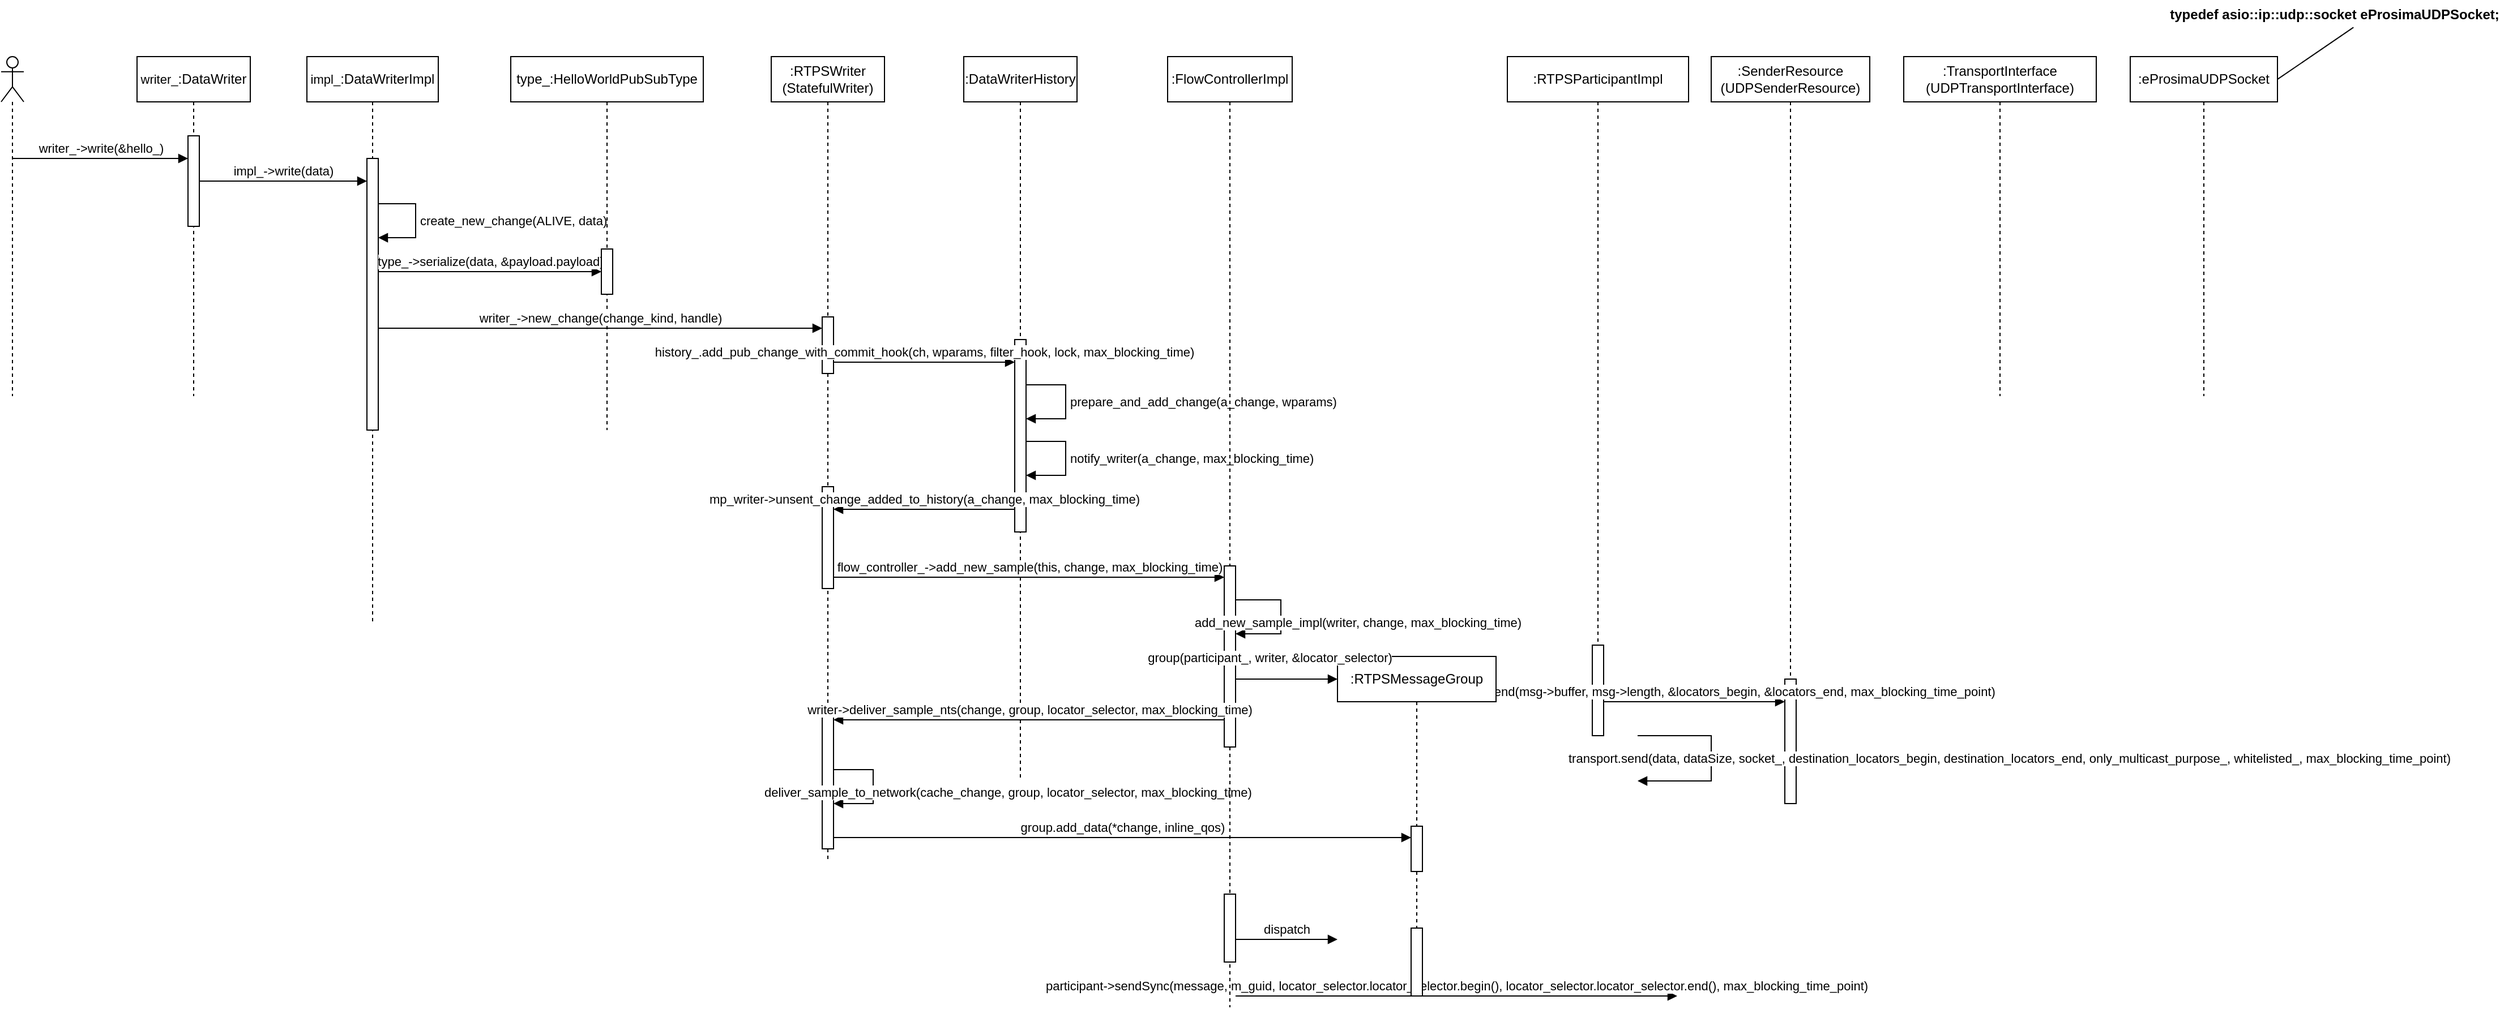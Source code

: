 <mxfile version="26.1.1">
  <diagram name="第 1 页" id="Tpjfd2NYLwCAwLF0lQr-">
    <mxGraphModel dx="1106" dy="581" grid="1" gridSize="10" guides="1" tooltips="1" connect="1" arrows="1" fold="1" page="1" pageScale="1" pageWidth="827" pageHeight="1169" math="0" shadow="0">
      <root>
        <mxCell id="0" />
        <mxCell id="1" parent="0" />
        <mxCell id="QcjXzTzvLksY9jFo9eeE-1" value="" style="shape=umlLifeline;perimeter=lifelinePerimeter;whiteSpace=wrap;html=1;container=1;dropTarget=0;collapsible=0;recursiveResize=0;outlineConnect=0;portConstraint=eastwest;newEdgeStyle={&quot;curved&quot;:0,&quot;rounded&quot;:0};participant=umlActor;" vertex="1" parent="1">
          <mxGeometry x="70" y="200" width="20" height="300" as="geometry" />
        </mxCell>
        <mxCell id="QcjXzTzvLksY9jFo9eeE-5" value="&lt;span style=&quot;font-size: 11px; text-wrap-mode: nowrap; background-color: rgb(255, 255, 255);&quot;&gt;writer_&lt;/span&gt;:DataWriter" style="shape=umlLifeline;perimeter=lifelinePerimeter;whiteSpace=wrap;html=1;container=1;dropTarget=0;collapsible=0;recursiveResize=0;outlineConnect=0;portConstraint=eastwest;newEdgeStyle={&quot;curved&quot;:0,&quot;rounded&quot;:0};" vertex="1" parent="1">
          <mxGeometry x="190" y="200" width="100" height="300" as="geometry" />
        </mxCell>
        <mxCell id="QcjXzTzvLksY9jFo9eeE-7" value="" style="html=1;points=[[0,0,0,0,5],[0,1,0,0,-5],[1,0,0,0,5],[1,1,0,0,-5]];perimeter=orthogonalPerimeter;outlineConnect=0;targetShapes=umlLifeline;portConstraint=eastwest;newEdgeStyle={&quot;curved&quot;:0,&quot;rounded&quot;:0};" vertex="1" parent="QcjXzTzvLksY9jFo9eeE-5">
          <mxGeometry x="45" y="70.0" width="10" height="80" as="geometry" />
        </mxCell>
        <mxCell id="QcjXzTzvLksY9jFo9eeE-6" value="writer_-&amp;gt;write(&amp;amp;hello_)" style="html=1;verticalAlign=bottom;endArrow=block;curved=0;rounded=0;" edge="1" parent="1" source="QcjXzTzvLksY9jFo9eeE-1" target="QcjXzTzvLksY9jFo9eeE-7">
          <mxGeometry width="80" relative="1" as="geometry">
            <mxPoint x="100" y="310" as="sourcePoint" />
            <mxPoint x="180" y="310" as="targetPoint" />
            <Array as="points">
              <mxPoint x="160" y="290" />
            </Array>
          </mxGeometry>
        </mxCell>
        <mxCell id="QcjXzTzvLksY9jFo9eeE-8" value="&lt;span style=&quot;font-size: 11px; text-wrap-mode: nowrap; background-color: rgb(255, 255, 255);&quot;&gt;impl_&lt;/span&gt;:DataWriterImpl" style="shape=umlLifeline;perimeter=lifelinePerimeter;whiteSpace=wrap;html=1;container=1;dropTarget=0;collapsible=0;recursiveResize=0;outlineConnect=0;portConstraint=eastwest;newEdgeStyle={&quot;curved&quot;:0,&quot;rounded&quot;:0};" vertex="1" parent="1">
          <mxGeometry x="340" y="200" width="116" height="500" as="geometry" />
        </mxCell>
        <mxCell id="QcjXzTzvLksY9jFo9eeE-9" value="" style="html=1;points=[[0,0,0,0,5],[0,1,0,0,-5],[1,0,0,0,5],[1,1,0,0,-5]];perimeter=orthogonalPerimeter;outlineConnect=0;targetShapes=umlLifeline;portConstraint=eastwest;newEdgeStyle={&quot;curved&quot;:0,&quot;rounded&quot;:0};" vertex="1" parent="QcjXzTzvLksY9jFo9eeE-8">
          <mxGeometry x="53" y="90" width="10" height="240" as="geometry" />
        </mxCell>
        <mxCell id="QcjXzTzvLksY9jFo9eeE-13" value="create_new_change(ALIVE, data)" style="html=1;align=left;spacingLeft=2;endArrow=block;rounded=0;edgeStyle=orthogonalEdgeStyle;curved=0;rounded=0;" edge="1" parent="QcjXzTzvLksY9jFo9eeE-8">
          <mxGeometry relative="1" as="geometry">
            <mxPoint x="63" y="130.004" as="sourcePoint" />
            <Array as="points">
              <mxPoint x="96" y="129.97" />
              <mxPoint x="96" y="159.97" />
            </Array>
            <mxPoint x="63" y="160.004" as="targetPoint" />
          </mxGeometry>
        </mxCell>
        <mxCell id="QcjXzTzvLksY9jFo9eeE-10" value="impl_-&amp;gt;write(data)" style="html=1;verticalAlign=bottom;endArrow=block;curved=0;rounded=0;" edge="1" parent="1" source="QcjXzTzvLksY9jFo9eeE-7" target="QcjXzTzvLksY9jFo9eeE-9">
          <mxGeometry width="80" relative="1" as="geometry">
            <mxPoint x="280" y="370" as="sourcePoint" />
            <mxPoint x="410" y="370.0" as="targetPoint" />
          </mxGeometry>
        </mxCell>
        <mxCell id="QcjXzTzvLksY9jFo9eeE-14" value=":TransportInterface&lt;div&gt;(UDPTransportInterface)&lt;/div&gt;" style="shape=umlLifeline;perimeter=lifelinePerimeter;whiteSpace=wrap;html=1;container=1;dropTarget=0;collapsible=0;recursiveResize=0;outlineConnect=0;portConstraint=eastwest;newEdgeStyle={&quot;curved&quot;:0,&quot;rounded&quot;:0};" vertex="1" parent="1">
          <mxGeometry x="1750" y="200" width="170" height="300" as="geometry" />
        </mxCell>
        <mxCell id="QcjXzTzvLksY9jFo9eeE-15" value=":SenderResource&lt;div&gt;(UDPSenderResource)&lt;/div&gt;" style="shape=umlLifeline;perimeter=lifelinePerimeter;whiteSpace=wrap;html=1;container=1;dropTarget=0;collapsible=0;recursiveResize=0;outlineConnect=0;portConstraint=eastwest;newEdgeStyle={&quot;curved&quot;:0,&quot;rounded&quot;:0};" vertex="1" parent="1">
          <mxGeometry x="1580" y="200" width="140" height="600" as="geometry" />
        </mxCell>
        <mxCell id="QcjXzTzvLksY9jFo9eeE-18" value="" style="html=1;points=[[0,0,0,0,5],[0,1,0,0,-5],[1,0,0,0,5],[1,1,0,0,-5]];perimeter=orthogonalPerimeter;outlineConnect=0;targetShapes=umlLifeline;portConstraint=eastwest;newEdgeStyle={&quot;curved&quot;:0,&quot;rounded&quot;:0};" vertex="1" parent="QcjXzTzvLksY9jFo9eeE-15">
          <mxGeometry x="65" y="550" width="10" height="110" as="geometry" />
        </mxCell>
        <mxCell id="QcjXzTzvLksY9jFo9eeE-16" value=":RTPSParticipantImpl" style="shape=umlLifeline;perimeter=lifelinePerimeter;whiteSpace=wrap;html=1;container=1;dropTarget=0;collapsible=0;recursiveResize=0;outlineConnect=0;portConstraint=eastwest;newEdgeStyle={&quot;curved&quot;:0,&quot;rounded&quot;:0};" vertex="1" parent="1">
          <mxGeometry x="1400" y="200" width="160" height="586" as="geometry" />
        </mxCell>
        <mxCell id="QcjXzTzvLksY9jFo9eeE-17" value="" style="html=1;points=[[0,0,0,0,5],[0,1,0,0,-5],[1,0,0,0,5],[1,1,0,0,-5]];perimeter=orthogonalPerimeter;outlineConnect=0;targetShapes=umlLifeline;portConstraint=eastwest;newEdgeStyle={&quot;curved&quot;:0,&quot;rounded&quot;:0};" vertex="1" parent="QcjXzTzvLksY9jFo9eeE-16">
          <mxGeometry x="75" y="520" width="10" height="80" as="geometry" />
        </mxCell>
        <mxCell id="QcjXzTzvLksY9jFo9eeE-24" value=":eProsimaUDPSocket" style="shape=umlLifeline;perimeter=lifelinePerimeter;whiteSpace=wrap;html=1;container=1;dropTarget=0;collapsible=0;recursiveResize=0;outlineConnect=0;portConstraint=eastwest;newEdgeStyle={&quot;curved&quot;:0,&quot;rounded&quot;:0};" vertex="1" parent="1">
          <mxGeometry x="1950" y="200" width="130" height="300" as="geometry" />
        </mxCell>
        <mxCell id="QcjXzTzvLksY9jFo9eeE-26" value="typedef asio::ip::udp::socket eProsimaUDPSocket;" style="text;align=center;fontStyle=1;verticalAlign=middle;spacingLeft=3;spacingRight=3;strokeColor=none;rotatable=0;points=[[0,0.5],[1,0.5]];portConstraint=eastwest;html=1;" vertex="1" parent="1">
          <mxGeometry x="2090" y="150" width="80" height="26" as="geometry" />
        </mxCell>
        <mxCell id="QcjXzTzvLksY9jFo9eeE-28" value="" style="endArrow=none;html=1;rounded=0;entryX=0.714;entryY=0.93;entryDx=0;entryDy=0;entryPerimeter=0;exitX=1;exitY=0.067;exitDx=0;exitDy=0;exitPerimeter=0;" edge="1" parent="1" source="QcjXzTzvLksY9jFo9eeE-24" target="QcjXzTzvLksY9jFo9eeE-26">
          <mxGeometry width="50" height="50" relative="1" as="geometry">
            <mxPoint x="1960" y="210" as="sourcePoint" />
            <mxPoint x="1960" y="220" as="targetPoint" />
          </mxGeometry>
        </mxCell>
        <mxCell id="QcjXzTzvLksY9jFo9eeE-29" value=":RTPSWriter&lt;div&gt;(StatefulWriter)&lt;/div&gt;" style="shape=umlLifeline;perimeter=lifelinePerimeter;whiteSpace=wrap;html=1;container=1;dropTarget=0;collapsible=0;recursiveResize=0;outlineConnect=0;portConstraint=eastwest;newEdgeStyle={&quot;curved&quot;:0,&quot;rounded&quot;:0};" vertex="1" parent="1">
          <mxGeometry x="750" y="200" width="100" height="710" as="geometry" />
        </mxCell>
        <mxCell id="QcjXzTzvLksY9jFo9eeE-32" value="" style="html=1;points=[[0,0,0,0,5],[0,1,0,0,-5],[1,0,0,0,5],[1,1,0,0,-5]];perimeter=orthogonalPerimeter;outlineConnect=0;targetShapes=umlLifeline;portConstraint=eastwest;newEdgeStyle={&quot;curved&quot;:0,&quot;rounded&quot;:0};" vertex="1" parent="QcjXzTzvLksY9jFo9eeE-29">
          <mxGeometry x="45" y="230" width="10" height="50" as="geometry" />
        </mxCell>
        <mxCell id="QcjXzTzvLksY9jFo9eeE-30" value="" style="html=1;points=[[0,0,0,0,5],[0,1,0,0,-5],[1,0,0,0,5],[1,1,0,0,-5]];perimeter=orthogonalPerimeter;outlineConnect=0;targetShapes=umlLifeline;portConstraint=eastwest;newEdgeStyle={&quot;curved&quot;:0,&quot;rounded&quot;:0};" vertex="1" parent="QcjXzTzvLksY9jFo9eeE-29">
          <mxGeometry x="45" y="380" width="10" height="90" as="geometry" />
        </mxCell>
        <mxCell id="QcjXzTzvLksY9jFo9eeE-57" value="" style="html=1;points=[[0,0,0,0,5],[0,1,0,0,-5],[1,0,0,0,5],[1,1,0,0,-5]];perimeter=orthogonalPerimeter;outlineConnect=0;targetShapes=umlLifeline;portConstraint=eastwest;newEdgeStyle={&quot;curved&quot;:0,&quot;rounded&quot;:0};" vertex="1" parent="QcjXzTzvLksY9jFo9eeE-29">
          <mxGeometry x="45" y="580" width="10" height="120" as="geometry" />
        </mxCell>
        <mxCell id="QcjXzTzvLksY9jFo9eeE-61" value="deliver_sample_to_network(cache_change, group, locator_selector, max_blocking_time)" style="html=1;align=left;spacingLeft=2;endArrow=block;rounded=0;edgeStyle=orthogonalEdgeStyle;curved=0;rounded=0;" edge="1" target="QcjXzTzvLksY9jFo9eeE-57" parent="QcjXzTzvLksY9jFo9eeE-29" source="QcjXzTzvLksY9jFo9eeE-57">
          <mxGeometry x="1" y="-66" relative="1" as="geometry">
            <mxPoint x="70" y="630" as="sourcePoint" />
            <Array as="points">
              <mxPoint x="90" y="630" />
              <mxPoint x="90" y="660" />
            </Array>
            <mxPoint x="75" y="660.034" as="targetPoint" />
            <mxPoint x="-65" y="56" as="offset" />
          </mxGeometry>
        </mxCell>
        <mxCell id="QcjXzTzvLksY9jFo9eeE-33" value="type_-&amp;gt;serialize(data, &amp;amp;payload.payload)" style="html=1;verticalAlign=bottom;endArrow=block;curved=0;rounded=0;" edge="1" parent="1" source="QcjXzTzvLksY9jFo9eeE-9" target="QcjXzTzvLksY9jFo9eeE-35">
          <mxGeometry width="80" relative="1" as="geometry">
            <mxPoint x="427" y="470" as="sourcePoint" />
            <mxPoint x="520" y="470" as="targetPoint" />
            <Array as="points">
              <mxPoint x="580" y="390" />
            </Array>
          </mxGeometry>
        </mxCell>
        <mxCell id="QcjXzTzvLksY9jFo9eeE-34" value="type_:HelloWorldPubSubType" style="shape=umlLifeline;perimeter=lifelinePerimeter;whiteSpace=wrap;html=1;container=1;dropTarget=0;collapsible=0;recursiveResize=0;outlineConnect=0;portConstraint=eastwest;newEdgeStyle={&quot;curved&quot;:0,&quot;rounded&quot;:0};" vertex="1" parent="1">
          <mxGeometry x="520" y="200" width="170" height="330" as="geometry" />
        </mxCell>
        <mxCell id="QcjXzTzvLksY9jFo9eeE-35" value="" style="html=1;points=[[0,0,0,0,5],[0,1,0,0,-5],[1,0,0,0,5],[1,1,0,0,-5]];perimeter=orthogonalPerimeter;outlineConnect=0;targetShapes=umlLifeline;portConstraint=eastwest;newEdgeStyle={&quot;curved&quot;:0,&quot;rounded&quot;:0};" vertex="1" parent="QcjXzTzvLksY9jFo9eeE-34">
          <mxGeometry x="80" y="170" width="10" height="40" as="geometry" />
        </mxCell>
        <mxCell id="QcjXzTzvLksY9jFo9eeE-36" value="writer_-&amp;gt;new_change(change_kind, handle)" style="html=1;verticalAlign=bottom;endArrow=block;curved=0;rounded=0;" edge="1" parent="1">
          <mxGeometry width="80" relative="1" as="geometry">
            <mxPoint x="403.0" y="440.0" as="sourcePoint" />
            <mxPoint x="795" y="440.0" as="targetPoint" />
          </mxGeometry>
        </mxCell>
        <mxCell id="QcjXzTzvLksY9jFo9eeE-31" value="participant-&amp;gt;sendSync(message, m_guid, locator_selector.locator_selector.begin(), locator_selector.locator_selector.end(), max_blocking_time_point)" style="html=1;verticalAlign=bottom;endArrow=block;curved=0;rounded=0;" edge="1" parent="1">
          <mxGeometry width="80" relative="1" as="geometry">
            <mxPoint x="1160" y="1030" as="sourcePoint" />
            <mxPoint x="1550" y="1030" as="targetPoint" />
            <Array as="points">
              <mxPoint x="1345" y="1030" />
            </Array>
          </mxGeometry>
        </mxCell>
        <mxCell id="QcjXzTzvLksY9jFo9eeE-37" value=":DataWriterHistory" style="shape=umlLifeline;perimeter=lifelinePerimeter;whiteSpace=wrap;html=1;container=1;dropTarget=0;collapsible=0;recursiveResize=0;outlineConnect=0;portConstraint=eastwest;newEdgeStyle={&quot;curved&quot;:0,&quot;rounded&quot;:0};" vertex="1" parent="1">
          <mxGeometry x="920" y="200" width="100" height="640" as="geometry" />
        </mxCell>
        <mxCell id="QcjXzTzvLksY9jFo9eeE-38" value="" style="html=1;points=[[0,0,0,0,5],[0,1,0,0,-5],[1,0,0,0,5],[1,1,0,0,-5]];perimeter=orthogonalPerimeter;outlineConnect=0;targetShapes=umlLifeline;portConstraint=eastwest;newEdgeStyle={&quot;curved&quot;:0,&quot;rounded&quot;:0};" vertex="1" parent="QcjXzTzvLksY9jFo9eeE-37">
          <mxGeometry x="45" y="250" width="10" height="170" as="geometry" />
        </mxCell>
        <mxCell id="QcjXzTzvLksY9jFo9eeE-43" value="prepare_and_add_change(a_change, wparams)" style="html=1;align=left;spacingLeft=2;endArrow=block;rounded=0;edgeStyle=orthogonalEdgeStyle;curved=0;rounded=0;" edge="1" parent="QcjXzTzvLksY9jFo9eeE-37">
          <mxGeometry relative="1" as="geometry">
            <mxPoint x="55" y="290" as="sourcePoint" />
            <Array as="points">
              <mxPoint x="90" y="290" />
              <mxPoint x="90" y="320" />
            </Array>
            <mxPoint x="55" y="320" as="targetPoint" />
          </mxGeometry>
        </mxCell>
        <mxCell id="QcjXzTzvLksY9jFo9eeE-48" value="notify_writer(a_change, max_blocking_time)" style="html=1;align=left;spacingLeft=2;endArrow=block;rounded=0;edgeStyle=orthogonalEdgeStyle;curved=0;rounded=0;" edge="1" target="QcjXzTzvLksY9jFo9eeE-38" parent="QcjXzTzvLksY9jFo9eeE-37" source="QcjXzTzvLksY9jFo9eeE-38">
          <mxGeometry relative="1" as="geometry">
            <mxPoint x="60" y="340" as="sourcePoint" />
            <Array as="points">
              <mxPoint x="90" y="340" />
              <mxPoint x="90" y="370" />
            </Array>
            <mxPoint x="65" y="370.034" as="targetPoint" />
          </mxGeometry>
        </mxCell>
        <mxCell id="QcjXzTzvLksY9jFo9eeE-39" value="history_.add_pub_change_with_commit_hook(ch, wparams, filter_hook, lock, max_blocking_time)" style="html=1;verticalAlign=bottom;endArrow=block;curved=0;rounded=0;" edge="1" parent="1">
          <mxGeometry width="80" relative="1" as="geometry">
            <mxPoint x="805" y="470" as="sourcePoint" />
            <mxPoint x="965" y="470" as="targetPoint" />
          </mxGeometry>
        </mxCell>
        <mxCell id="QcjXzTzvLksY9jFo9eeE-19" value="send_resource-&amp;gt;send(msg-&amp;gt;buffer, msg-&amp;gt;length, &amp;amp;locators_begin, &amp;amp;locators_end, max_blocking_time_point)" style="html=1;verticalAlign=bottom;endArrow=block;curved=0;rounded=0;" edge="1" parent="1">
          <mxGeometry width="80" relative="1" as="geometry">
            <mxPoint x="1485" y="770" as="sourcePoint" />
            <mxPoint x="1645" y="770" as="targetPoint" />
          </mxGeometry>
        </mxCell>
        <mxCell id="QcjXzTzvLksY9jFo9eeE-23" value="transport.send(data, dataSize, socket_, destination_locators_begin, destination_locators_end, only_multicast_purpose_, whitelisted_, max_blocking_time_point)" style="html=1;align=left;spacingLeft=2;endArrow=block;rounded=0;edgeStyle=orthogonalEdgeStyle;curved=0;rounded=0;" edge="1" parent="1">
          <mxGeometry x="-1" y="-68" relative="1" as="geometry">
            <mxPoint x="1515" y="800.004" as="sourcePoint" />
            <Array as="points">
              <mxPoint x="1579.98" y="799.97" />
              <mxPoint x="1579.98" y="839.97" />
            </Array>
            <mxPoint x="1515" y="840.004" as="targetPoint" />
            <mxPoint x="-65" y="-48" as="offset" />
          </mxGeometry>
        </mxCell>
        <mxCell id="QcjXzTzvLksY9jFo9eeE-46" value="mp_writer-&amp;gt;unsent_change_added_to_history(a_change, max_blocking_time)" style="html=1;verticalAlign=bottom;endArrow=block;curved=0;rounded=0;" edge="1" parent="1">
          <mxGeometry width="80" relative="1" as="geometry">
            <mxPoint x="965" y="600" as="sourcePoint" />
            <mxPoint x="805" y="600" as="targetPoint" />
          </mxGeometry>
        </mxCell>
        <mxCell id="QcjXzTzvLksY9jFo9eeE-49" value=":FlowControllerImpl" style="shape=umlLifeline;perimeter=lifelinePerimeter;whiteSpace=wrap;html=1;container=1;dropTarget=0;collapsible=0;recursiveResize=0;outlineConnect=0;portConstraint=eastwest;newEdgeStyle={&quot;curved&quot;:0,&quot;rounded&quot;:0};" vertex="1" parent="1">
          <mxGeometry x="1100" y="200" width="110" height="840" as="geometry" />
        </mxCell>
        <mxCell id="QcjXzTzvLksY9jFo9eeE-63" value="" style="html=1;points=[[0,0,0,0,5],[0,1,0,0,-5],[1,0,0,0,5],[1,1,0,0,-5]];perimeter=orthogonalPerimeter;outlineConnect=0;targetShapes=umlLifeline;portConstraint=eastwest;newEdgeStyle={&quot;curved&quot;:0,&quot;rounded&quot;:0};" vertex="1" parent="QcjXzTzvLksY9jFo9eeE-49">
          <mxGeometry x="50" y="740" width="10" height="60" as="geometry" />
        </mxCell>
        <mxCell id="QcjXzTzvLksY9jFo9eeE-50" value="" style="html=1;points=[[0,0,0,0,5],[0,1,0,0,-5],[1,0,0,0,5],[1,1,0,0,-5]];perimeter=orthogonalPerimeter;outlineConnect=0;targetShapes=umlLifeline;portConstraint=eastwest;newEdgeStyle={&quot;curved&quot;:0,&quot;rounded&quot;:0};" vertex="1" parent="1">
          <mxGeometry x="1150" y="650" width="10" height="160" as="geometry" />
        </mxCell>
        <mxCell id="QcjXzTzvLksY9jFo9eeE-51" value="flow_controller_-&amp;gt;add_new_sample(this, change, max_blocking_time)" style="html=1;verticalAlign=bottom;endArrow=block;curved=0;rounded=0;" edge="1" parent="1">
          <mxGeometry width="80" relative="1" as="geometry">
            <mxPoint x="805" y="660" as="sourcePoint" />
            <mxPoint x="1150" y="660" as="targetPoint" />
          </mxGeometry>
        </mxCell>
        <mxCell id="QcjXzTzvLksY9jFo9eeE-53" value="add_new_sample_impl(writer, change, max_blocking_time)" style="html=1;align=left;spacingLeft=2;endArrow=block;rounded=0;edgeStyle=orthogonalEdgeStyle;curved=0;rounded=0;" edge="1" target="QcjXzTzvLksY9jFo9eeE-50" parent="1" source="QcjXzTzvLksY9jFo9eeE-50">
          <mxGeometry x="1" y="-41" relative="1" as="geometry">
            <mxPoint x="1170" y="680" as="sourcePoint" />
            <Array as="points">
              <mxPoint x="1200" y="680" />
              <mxPoint x="1200" y="710" />
            </Array>
            <mxPoint x="1175" y="710.034" as="targetPoint" />
            <mxPoint x="-40" y="31" as="offset" />
          </mxGeometry>
        </mxCell>
        <mxCell id="QcjXzTzvLksY9jFo9eeE-54" value=":RTPSMessageGroup" style="shape=umlLifeline;perimeter=lifelinePerimeter;whiteSpace=wrap;html=1;container=1;dropTarget=0;collapsible=0;recursiveResize=0;outlineConnect=0;portConstraint=eastwest;newEdgeStyle={&quot;curved&quot;:0,&quot;rounded&quot;:0};" vertex="1" parent="1">
          <mxGeometry x="1250" y="730" width="140" height="300" as="geometry" />
        </mxCell>
        <mxCell id="QcjXzTzvLksY9jFo9eeE-60" value="" style="html=1;points=[[0,0,0,0,5],[0,1,0,0,-5],[1,0,0,0,5],[1,1,0,0,-5]];perimeter=orthogonalPerimeter;outlineConnect=0;targetShapes=umlLifeline;portConstraint=eastwest;newEdgeStyle={&quot;curved&quot;:0,&quot;rounded&quot;:0};" vertex="1" parent="QcjXzTzvLksY9jFo9eeE-54">
          <mxGeometry x="65" y="150" width="10" height="40" as="geometry" />
        </mxCell>
        <mxCell id="QcjXzTzvLksY9jFo9eeE-64" value="" style="html=1;points=[[0,0,0,0,5],[0,1,0,0,-5],[1,0,0,0,5],[1,1,0,0,-5]];perimeter=orthogonalPerimeter;outlineConnect=0;targetShapes=umlLifeline;portConstraint=eastwest;newEdgeStyle={&quot;curved&quot;:0,&quot;rounded&quot;:0};" vertex="1" parent="QcjXzTzvLksY9jFo9eeE-54">
          <mxGeometry x="65" y="240" width="10" height="60" as="geometry" />
        </mxCell>
        <mxCell id="QcjXzTzvLksY9jFo9eeE-55" value="group(participant_, writer, &amp;amp;locator_selector)" style="html=1;verticalAlign=bottom;endArrow=block;curved=0;rounded=0;" edge="1" parent="1">
          <mxGeometry x="-0.333" y="10" width="80" relative="1" as="geometry">
            <mxPoint x="1160" y="750" as="sourcePoint" />
            <mxPoint x="1250" y="750" as="targetPoint" />
            <mxPoint as="offset" />
          </mxGeometry>
        </mxCell>
        <mxCell id="QcjXzTzvLksY9jFo9eeE-59" value="writer-&amp;gt;deliver_sample_nts(change, group, locator_selector, max_blocking_time)" style="html=1;verticalAlign=bottom;endArrow=block;curved=0;rounded=0;" edge="1" parent="1">
          <mxGeometry width="80" relative="1" as="geometry">
            <mxPoint x="1150" y="786" as="sourcePoint" />
            <mxPoint x="805" y="786" as="targetPoint" />
          </mxGeometry>
        </mxCell>
        <mxCell id="QcjXzTzvLksY9jFo9eeE-62" value="group.add_data(*change, inline_qos)" style="html=1;verticalAlign=bottom;endArrow=block;curved=0;rounded=0;" edge="1" parent="1">
          <mxGeometry width="80" relative="1" as="geometry">
            <mxPoint x="805" y="890" as="sourcePoint" />
            <mxPoint x="1315" y="890" as="targetPoint" />
          </mxGeometry>
        </mxCell>
        <mxCell id="QcjXzTzvLksY9jFo9eeE-65" value="dispatch" style="html=1;verticalAlign=bottom;endArrow=block;curved=0;rounded=0;" edge="1" parent="1" source="QcjXzTzvLksY9jFo9eeE-63">
          <mxGeometry width="80" relative="1" as="geometry">
            <mxPoint x="1170" y="980" as="sourcePoint" />
            <mxPoint x="1250" y="980" as="targetPoint" />
          </mxGeometry>
        </mxCell>
      </root>
    </mxGraphModel>
  </diagram>
</mxfile>
